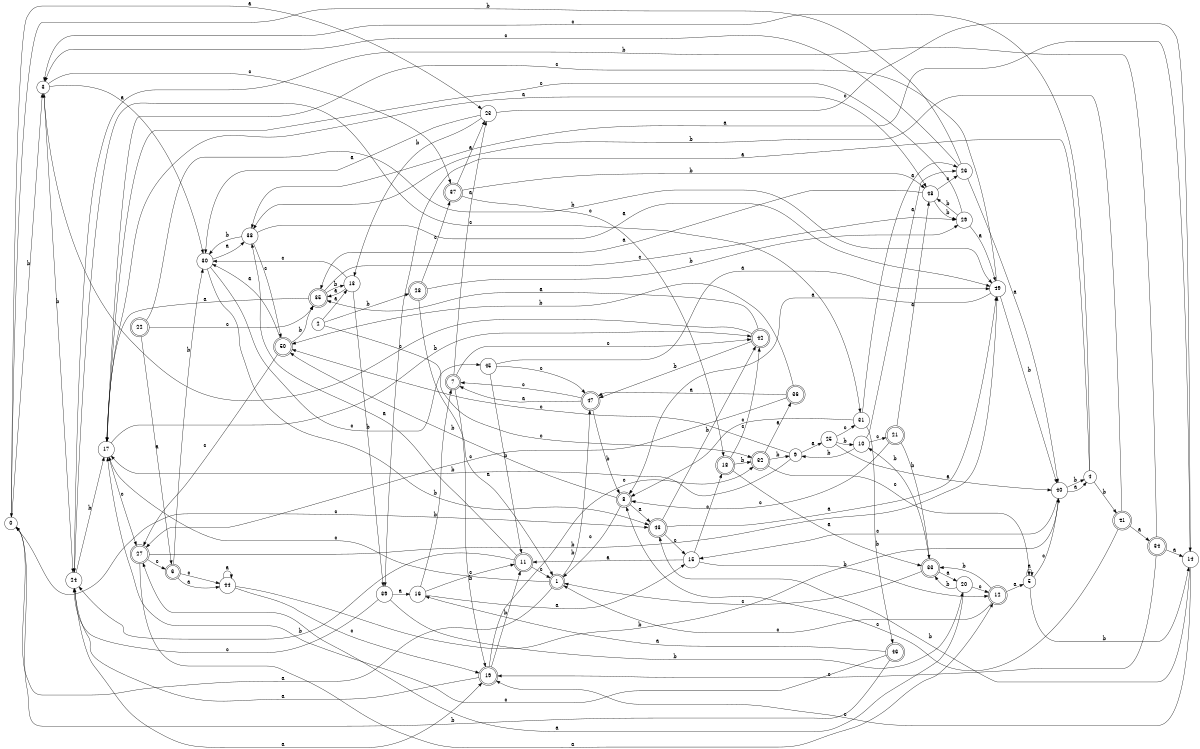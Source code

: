 digraph n41_1 {
__start0 [label="" shape="none"];

rankdir=LR;
size="8,5";

s0 [style="filled", color="black", fillcolor="white" shape="circle", label="0"];
s1 [style="rounded,filled", color="black", fillcolor="white" shape="doublecircle", label="1"];
s2 [style="filled", color="black", fillcolor="white" shape="circle", label="2"];
s3 [style="filled", color="black", fillcolor="white" shape="circle", label="3"];
s4 [style="filled", color="black", fillcolor="white" shape="circle", label="4"];
s5 [style="filled", color="black", fillcolor="white" shape="circle", label="5"];
s6 [style="rounded,filled", color="black", fillcolor="white" shape="doublecircle", label="6"];
s7 [style="rounded,filled", color="black", fillcolor="white" shape="doublecircle", label="7"];
s8 [style="rounded,filled", color="black", fillcolor="white" shape="doublecircle", label="8"];
s9 [style="filled", color="black", fillcolor="white" shape="circle", label="9"];
s10 [style="filled", color="black", fillcolor="white" shape="circle", label="10"];
s11 [style="rounded,filled", color="black", fillcolor="white" shape="doublecircle", label="11"];
s12 [style="rounded,filled", color="black", fillcolor="white" shape="doublecircle", label="12"];
s13 [style="filled", color="black", fillcolor="white" shape="circle", label="13"];
s14 [style="filled", color="black", fillcolor="white" shape="circle", label="14"];
s15 [style="filled", color="black", fillcolor="white" shape="circle", label="15"];
s16 [style="filled", color="black", fillcolor="white" shape="circle", label="16"];
s17 [style="filled", color="black", fillcolor="white" shape="circle", label="17"];
s18 [style="rounded,filled", color="black", fillcolor="white" shape="doublecircle", label="18"];
s19 [style="rounded,filled", color="black", fillcolor="white" shape="doublecircle", label="19"];
s20 [style="filled", color="black", fillcolor="white" shape="circle", label="20"];
s21 [style="rounded,filled", color="black", fillcolor="white" shape="doublecircle", label="21"];
s22 [style="rounded,filled", color="black", fillcolor="white" shape="doublecircle", label="22"];
s23 [style="filled", color="black", fillcolor="white" shape="circle", label="23"];
s24 [style="filled", color="black", fillcolor="white" shape="circle", label="24"];
s25 [style="filled", color="black", fillcolor="white" shape="circle", label="25"];
s26 [style="filled", color="black", fillcolor="white" shape="circle", label="26"];
s27 [style="rounded,filled", color="black", fillcolor="white" shape="doublecircle", label="27"];
s28 [style="rounded,filled", color="black", fillcolor="white" shape="doublecircle", label="28"];
s29 [style="filled", color="black", fillcolor="white" shape="circle", label="29"];
s30 [style="filled", color="black", fillcolor="white" shape="circle", label="30"];
s31 [style="filled", color="black", fillcolor="white" shape="circle", label="31"];
s32 [style="rounded,filled", color="black", fillcolor="white" shape="doublecircle", label="32"];
s33 [style="rounded,filled", color="black", fillcolor="white" shape="doublecircle", label="33"];
s34 [style="rounded,filled", color="black", fillcolor="white" shape="doublecircle", label="34"];
s35 [style="rounded,filled", color="black", fillcolor="white" shape="doublecircle", label="35"];
s36 [style="rounded,filled", color="black", fillcolor="white" shape="doublecircle", label="36"];
s37 [style="rounded,filled", color="black", fillcolor="white" shape="doublecircle", label="37"];
s38 [style="filled", color="black", fillcolor="white" shape="circle", label="38"];
s39 [style="filled", color="black", fillcolor="white" shape="circle", label="39"];
s40 [style="filled", color="black", fillcolor="white" shape="circle", label="40"];
s41 [style="rounded,filled", color="black", fillcolor="white" shape="doublecircle", label="41"];
s42 [style="rounded,filled", color="black", fillcolor="white" shape="doublecircle", label="42"];
s43 [style="rounded,filled", color="black", fillcolor="white" shape="doublecircle", label="43"];
s44 [style="filled", color="black", fillcolor="white" shape="circle", label="44"];
s45 [style="filled", color="black", fillcolor="white" shape="circle", label="45"];
s46 [style="rounded,filled", color="black", fillcolor="white" shape="doublecircle", label="46"];
s47 [style="rounded,filled", color="black", fillcolor="white" shape="doublecircle", label="47"];
s48 [style="filled", color="black", fillcolor="white" shape="circle", label="48"];
s49 [style="filled", color="black", fillcolor="white" shape="circle", label="49"];
s50 [style="rounded,filled", color="black", fillcolor="white" shape="doublecircle", label="50"];
s0 -> s23 [label="a"];
s0 -> s3 [label="b"];
s0 -> s43 [label="c"];
s1 -> s0 [label="a"];
s1 -> s47 [label="b"];
s1 -> s17 [label="c"];
s2 -> s13 [label="a"];
s2 -> s28 [label="b"];
s2 -> s32 [label="c"];
s3 -> s30 [label="a"];
s3 -> s24 [label="b"];
s3 -> s37 [label="c"];
s4 -> s39 [label="a"];
s4 -> s41 [label="b"];
s4 -> s3 [label="c"];
s5 -> s5 [label="a"];
s5 -> s14 [label="b"];
s5 -> s40 [label="c"];
s6 -> s44 [label="a"];
s6 -> s30 [label="b"];
s6 -> s44 [label="c"];
s7 -> s23 [label="a"];
s7 -> s19 [label="b"];
s7 -> s42 [label="c"];
s8 -> s43 [label="a"];
s8 -> s50 [label="b"];
s8 -> s1 [label="c"];
s9 -> s25 [label="a"];
s9 -> s17 [label="b"];
s9 -> s50 [label="c"];
s10 -> s26 [label="a"];
s10 -> s9 [label="b"];
s10 -> s21 [label="c"];
s11 -> s38 [label="a"];
s11 -> s24 [label="b"];
s11 -> s1 [label="c"];
s12 -> s5 [label="a"];
s12 -> s33 [label="b"];
s12 -> s1 [label="c"];
s13 -> s35 [label="a"];
s13 -> s39 [label="b"];
s13 -> s30 [label="c"];
s14 -> s38 [label="a"];
s14 -> s43 [label="b"];
s14 -> s19 [label="c"];
s15 -> s11 [label="a"];
s15 -> s12 [label="b"];
s15 -> s18 [label="c"];
s16 -> s15 [label="a"];
s16 -> s7 [label="b"];
s16 -> s11 [label="c"];
s17 -> s48 [label="a"];
s17 -> s42 [label="b"];
s17 -> s27 [label="c"];
s18 -> s33 [label="a"];
s18 -> s32 [label="b"];
s18 -> s42 [label="c"];
s19 -> s24 [label="a"];
s19 -> s11 [label="b"];
s19 -> s32 [label="c"];
s20 -> s27 [label="a"];
s20 -> s33 [label="b"];
s20 -> s12 [label="c"];
s21 -> s48 [label="a"];
s21 -> s33 [label="b"];
s21 -> s8 [label="c"];
s22 -> s6 [label="a"];
s22 -> s49 [label="b"];
s22 -> s35 [label="c"];
s23 -> s30 [label="a"];
s23 -> s13 [label="b"];
s23 -> s14 [label="c"];
s24 -> s19 [label="a"];
s24 -> s17 [label="b"];
s24 -> s31 [label="c"];
s25 -> s40 [label="a"];
s25 -> s10 [label="b"];
s25 -> s31 [label="c"];
s26 -> s40 [label="a"];
s26 -> s0 [label="b"];
s26 -> s3 [label="c"];
s27 -> s12 [label="a"];
s27 -> s49 [label="b"];
s27 -> s6 [label="c"];
s28 -> s1 [label="a"];
s28 -> s29 [label="b"];
s28 -> s37 [label="c"];
s29 -> s49 [label="a"];
s29 -> s48 [label="b"];
s29 -> s17 [label="c"];
s30 -> s38 [label="a"];
s30 -> s43 [label="b"];
s30 -> s45 [label="c"];
s31 -> s26 [label="a"];
s31 -> s46 [label="b"];
s31 -> s8 [label="c"];
s32 -> s36 [label="a"];
s32 -> s9 [label="b"];
s32 -> s5 [label="c"];
s33 -> s20 [label="a"];
s33 -> s10 [label="b"];
s33 -> s1 [label="c"];
s34 -> s14 [label="a"];
s34 -> s24 [label="b"];
s34 -> s19 [label="c"];
s35 -> s17 [label="a"];
s35 -> s13 [label="b"];
s35 -> s29 [label="c"];
s36 -> s47 [label="a"];
s36 -> s50 [label="b"];
s36 -> s27 [label="c"];
s37 -> s23 [label="a"];
s37 -> s48 [label="b"];
s37 -> s18 [label="c"];
s38 -> s49 [label="a"];
s38 -> s30 [label="b"];
s38 -> s50 [label="c"];
s39 -> s16 [label="a"];
s39 -> s20 [label="b"];
s39 -> s24 [label="c"];
s40 -> s4 [label="a"];
s40 -> s4 [label="b"];
s40 -> s15 [label="c"];
s41 -> s34 [label="a"];
s41 -> s38 [label="b"];
s41 -> s8 [label="c"];
s42 -> s35 [label="a"];
s42 -> s47 [label="b"];
s42 -> s3 [label="c"];
s43 -> s49 [label="a"];
s43 -> s42 [label="b"];
s43 -> s15 [label="c"];
s44 -> s44 [label="a"];
s44 -> s40 [label="b"];
s44 -> s19 [label="c"];
s45 -> s49 [label="a"];
s45 -> s11 [label="b"];
s45 -> s47 [label="c"];
s46 -> s16 [label="a"];
s46 -> s0 [label="b"];
s46 -> s17 [label="c"];
s47 -> s7 [label="a"];
s47 -> s8 [label="b"];
s47 -> s7 [label="c"];
s48 -> s35 [label="a"];
s48 -> s29 [label="b"];
s48 -> s26 [label="c"];
s49 -> s8 [label="a"];
s49 -> s40 [label="b"];
s49 -> s17 [label="c"];
s50 -> s30 [label="a"];
s50 -> s35 [label="b"];
s50 -> s27 [label="c"];

}